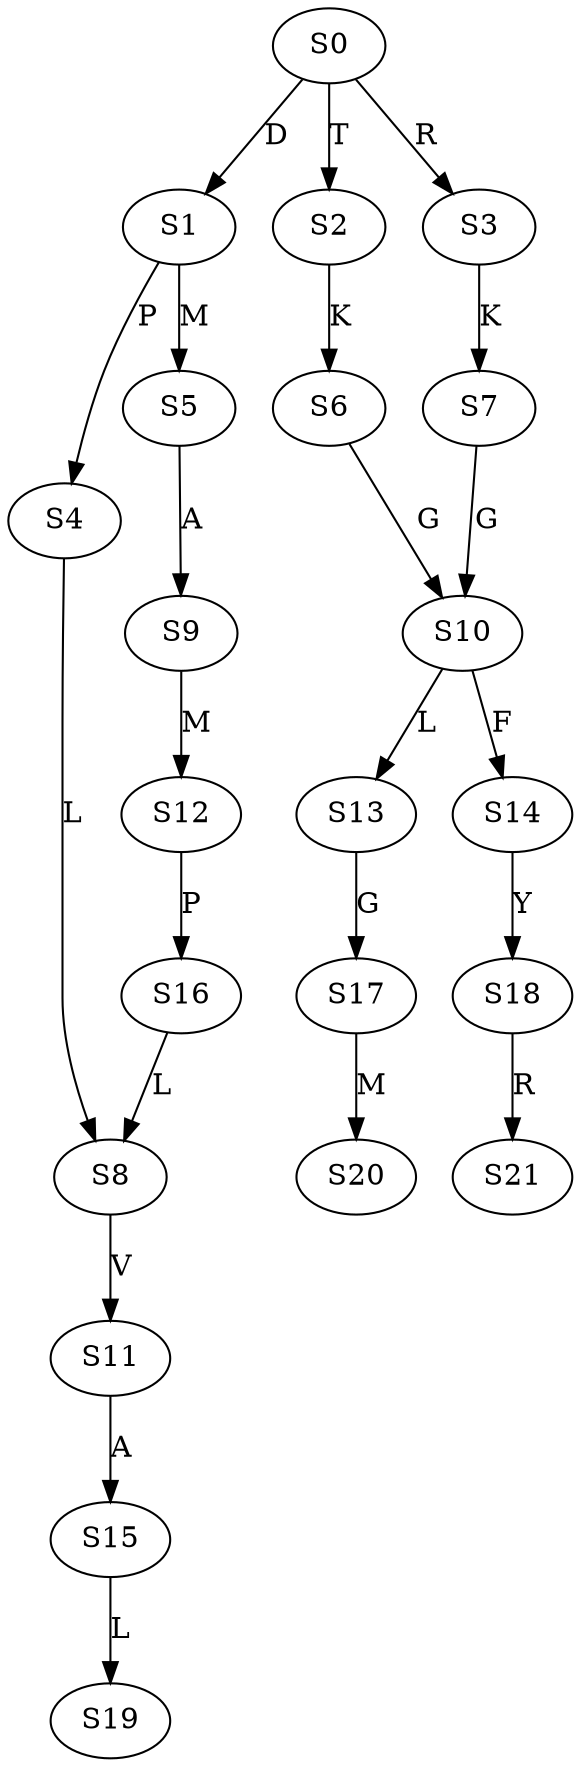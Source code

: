 strict digraph  {
	S0 -> S1 [ label = D ];
	S0 -> S2 [ label = T ];
	S0 -> S3 [ label = R ];
	S1 -> S4 [ label = P ];
	S1 -> S5 [ label = M ];
	S2 -> S6 [ label = K ];
	S3 -> S7 [ label = K ];
	S4 -> S8 [ label = L ];
	S5 -> S9 [ label = A ];
	S6 -> S10 [ label = G ];
	S7 -> S10 [ label = G ];
	S8 -> S11 [ label = V ];
	S9 -> S12 [ label = M ];
	S10 -> S13 [ label = L ];
	S10 -> S14 [ label = F ];
	S11 -> S15 [ label = A ];
	S12 -> S16 [ label = P ];
	S13 -> S17 [ label = G ];
	S14 -> S18 [ label = Y ];
	S15 -> S19 [ label = L ];
	S16 -> S8 [ label = L ];
	S17 -> S20 [ label = M ];
	S18 -> S21 [ label = R ];
}
